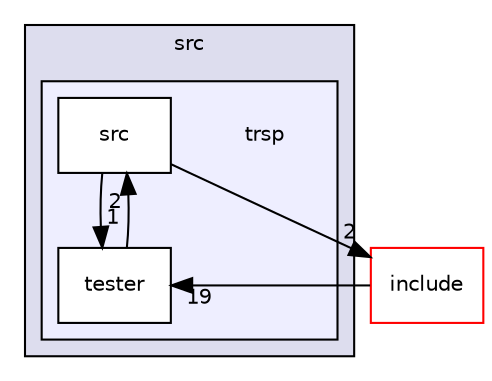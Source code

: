 digraph "/home/vicky/pgrouting/pgrouting/pgrouting/src/trsp" {
  compound=true
  node [ fontsize="10", fontname="Helvetica"];
  edge [ labelfontsize="10", labelfontname="Helvetica"];
  subgraph clusterdir_68267d1309a1af8e8297ef4c3efbcdba {
    graph [ bgcolor="#ddddee", pencolor="black", label="src" fontname="Helvetica", fontsize="10", URL="dir_68267d1309a1af8e8297ef4c3efbcdba.html"]
  subgraph clusterdir_3ff9a90ff40b28e0f207f5cd80dcba32 {
    graph [ bgcolor="#eeeeff", pencolor="black", label="" URL="dir_3ff9a90ff40b28e0f207f5cd80dcba32.html"];
    dir_3ff9a90ff40b28e0f207f5cd80dcba32 [shape=plaintext label="trsp"];
    dir_b47eebdcbf6a29b61fc577aaf4f15079 [shape=box label="src" color="black" fillcolor="white" style="filled" URL="dir_b47eebdcbf6a29b61fc577aaf4f15079.html"];
    dir_d41efa9f2b4e139e73e0382c4486131a [shape=box label="tester" color="black" fillcolor="white" style="filled" URL="dir_d41efa9f2b4e139e73e0382c4486131a.html"];
  }
  }
  dir_d44c64559bbebec7f509842c48db8b23 [shape=box label="include" fillcolor="white" style="filled" color="red" URL="dir_d44c64559bbebec7f509842c48db8b23.html"];
  dir_b47eebdcbf6a29b61fc577aaf4f15079->dir_d41efa9f2b4e139e73e0382c4486131a [headlabel="1", labeldistance=1.5 headhref="dir_000071_000072.html"];
  dir_b47eebdcbf6a29b61fc577aaf4f15079->dir_d44c64559bbebec7f509842c48db8b23 [headlabel="2", labeldistance=1.5 headhref="dir_000071_000000.html"];
  dir_d41efa9f2b4e139e73e0382c4486131a->dir_b47eebdcbf6a29b61fc577aaf4f15079 [headlabel="2", labeldistance=1.5 headhref="dir_000072_000071.html"];
  dir_d44c64559bbebec7f509842c48db8b23->dir_d41efa9f2b4e139e73e0382c4486131a [headlabel="19", labeldistance=1.5 headhref="dir_000000_000072.html"];
}
